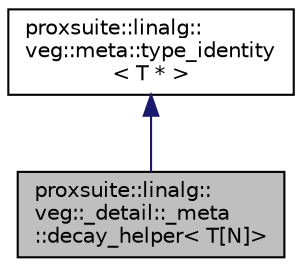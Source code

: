 digraph "proxsuite::linalg::veg::_detail::_meta::decay_helper&lt; T[N]&gt;"
{
 // LATEX_PDF_SIZE
  bgcolor="transparent";
  edge [fontname="Helvetica",fontsize="10",labelfontname="Helvetica",labelfontsize="10"];
  node [fontname="Helvetica",fontsize="10",shape=record];
  Node1 [label="proxsuite::linalg::\lveg::_detail::_meta\l::decay_helper\< T[N]\>",height=0.2,width=0.4,color="black", fillcolor="grey75", style="filled", fontcolor="black",tooltip=" "];
  Node2 -> Node1 [dir="back",color="midnightblue",fontsize="10",style="solid",fontname="Helvetica"];
  Node2 [label="proxsuite::linalg::\lveg::meta::type_identity\l\< T * \>",height=0.2,width=0.4,color="black",URL="$structproxsuite_1_1linalg_1_1veg_1_1meta_1_1type__identity.html",tooltip=" "];
}
